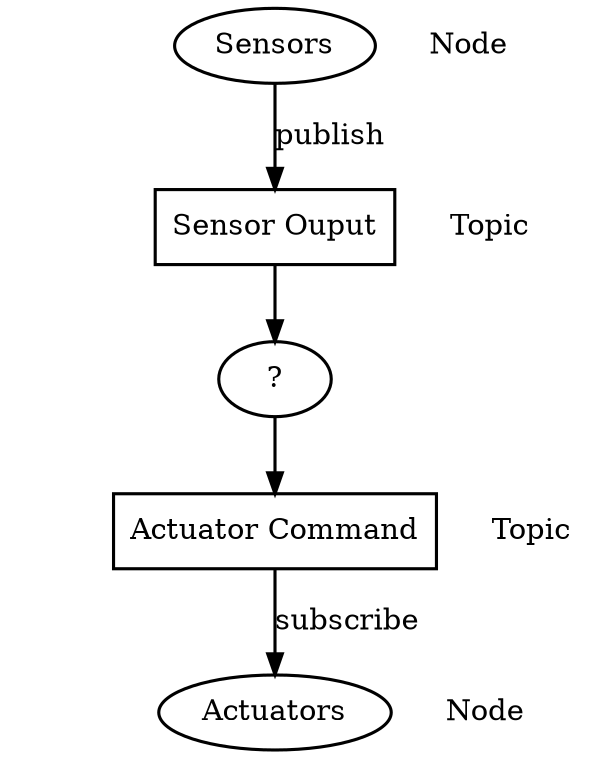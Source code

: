 digraph {
	edge [penwidth=1.5]
	node [penwidth=1.5]
	
	//Nodes
	node [shape=ellipse,style=filled,fillcolor=white];
	sensors_img[shape=plaintext, label="", image="camera_small.jpg"];
	actuators_img[shape=plaintext, label="", image="wheels_small.jpg"];
	sensors[label="Sensors"];
	actuators[label="Actuators"];
	mystery_node[label="?"];

	sensors_side[shape=plaintext, label="Node"];
	actuators_side[shape=plaintext, label="Node"];
	{rank=same;sensors_img;sensors;sensors_side}
	{rank=same;actuators_img;actuators;actuators_side}

	//Topics
	node [shape=box,fillcolor=white];
	image[label="Sensor Ouput"];
	wheels_cmd[label="Actuator Command"];
	image_side[shape=plaintext, label="Topic"];
	wheels_cmd_side[shape=plaintext, label="Topic"];
	{rank=same;image;image_side}
	{rank=same;wheels_cmd;wheels_cmd_side}

	//Edges
	sensors->image[label="publish"];
	image->mystery_node;
	mystery_node->wheels_cmd;
	wheels_cmd->actuators[label="subscribe"];
}